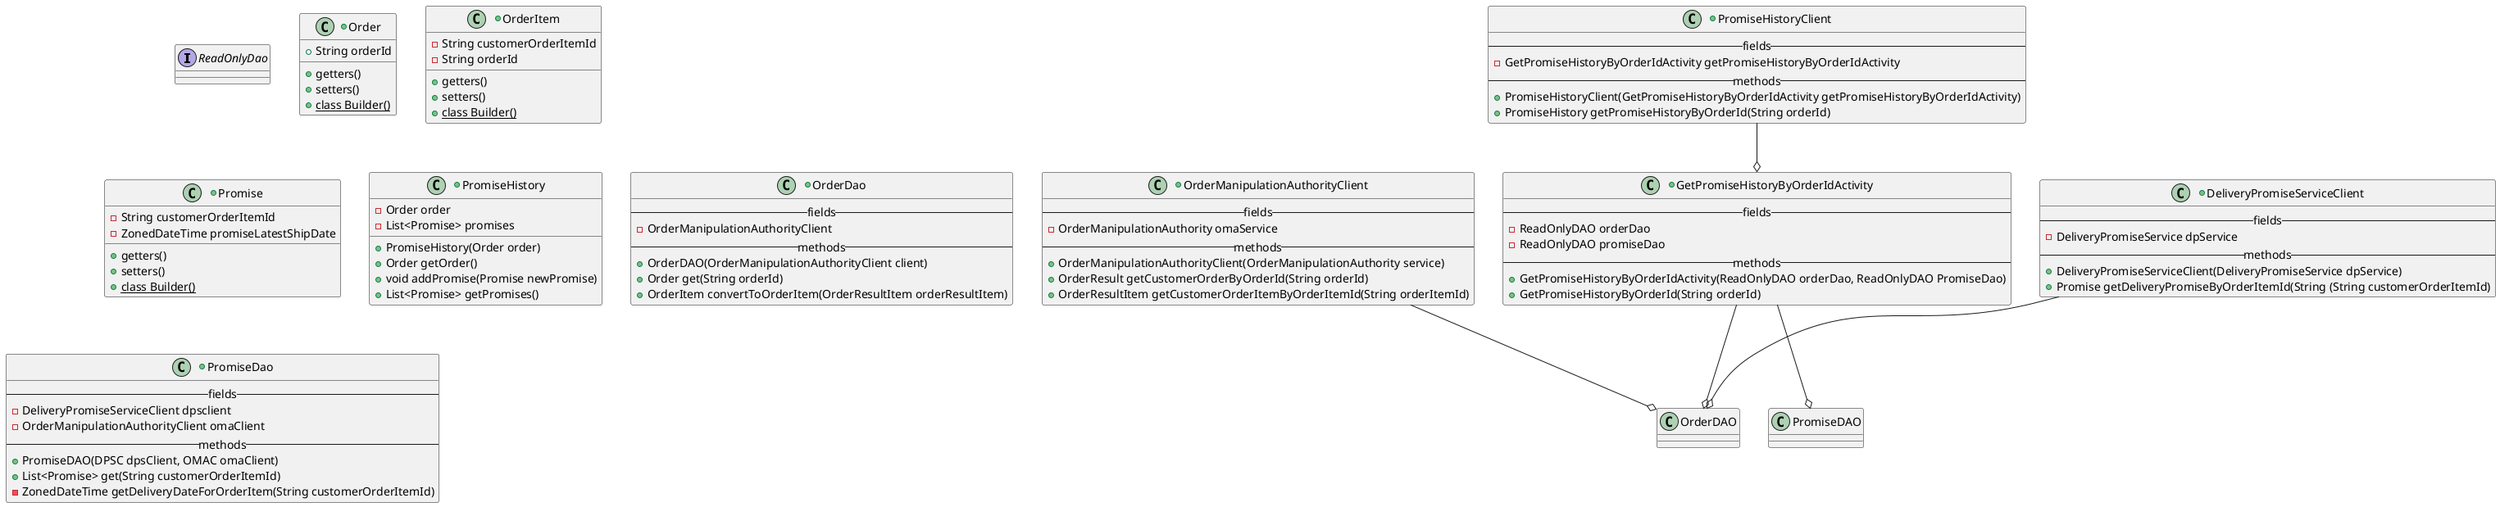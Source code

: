 @startuml
'https://plantuml.com/class-diagram'

interface ReadOnlyDao

+class Order {
    +String orderId
    +getters()
    +setters()
    +{static} class Builder()
}

+class OrderItem {
    -String customerOrderItemId
    -String orderId
    +getters()
    +setters()
    +{static} class Builder()
}

+class Promise {
    -String customerOrderItemId
    -ZonedDateTime promiseLatestShipDate
    +getters()
    +setters()
    +{static} class Builder()
}

+class PromiseHistory {
    -Order order
    -List<Promise> promises
    +PromiseHistory(Order order)
    +Order getOrder()
    +void addPromise(Promise newPromise)
    +List<Promise> getPromises()
}

+class PromiseHistoryClient {
    --fields--
    -GetPromiseHistoryByOrderIdActivity getPromiseHistoryByOrderIdActivity
    --methods--
    +PromiseHistoryClient(GetPromiseHistoryByOrderIdActivity getPromiseHistoryByOrderIdActivity)
    +PromiseHistory getPromiseHistoryByOrderId(String orderId)
}

+class GetPromiseHistoryByOrderIdActivity {
    --fields--
    -ReadOnlyDAO orderDao
    -ReadOnlyDAO promiseDao
    --methods--
    +GetPromiseHistoryByOrderIdActivity(ReadOnlyDAO orderDao, ReadOnlyDAO PromiseDao)
    +GetPromiseHistoryByOrderId(String orderId)
}

+class OrderDao {
    --fields--
    -OrderManipulationAuthorityClient
    --methods--
    +OrderDAO(OrderManipulationAuthorityClient client)
    +Order get(String orderId)
    +OrderItem convertToOrderItem(OrderResultItem orderResultItem)
}

+class PromiseDao {
    --fields--
    -DeliveryPromiseServiceClient dpsclient
    -OrderManipulationAuthorityClient omaClient
    --methods--
    +PromiseDAO(DPSC dpsClient, OMAC omaClient)
    +List<Promise> get(String customerOrderItemId)
    -ZonedDateTime getDeliveryDateForOrderItem(String customerOrderItemId)
}

+class OrderManipulationAuthorityClient {
    --fields--
    -OrderManipulationAuthority omaService
    --methods--
    +OrderManipulationAuthorityClient(OrderManipulationAuthority service)
    +OrderResult getCustomerOrderByOrderId(String orderId)
    +OrderResultItem getCustomerOrderItemByOrderItemId(String orderItemId)
}

+class DeliveryPromiseServiceClient {
    --fields--
    -DeliveryPromiseService dpService
    --methods--
    +DeliveryPromiseServiceClient(DeliveryPromiseService dpService)
    +Promise getDeliveryPromiseByOrderItemId(String (String customerOrderItemId)
}







PromiseHistoryClient --o GetPromiseHistoryByOrderIdActivity
DeliveryPromiseServiceClient --o OrderDAO
GetPromiseHistoryByOrderIdActivity --o PromiseDAO
GetPromiseHistoryByOrderIdActivity --o OrderDAO
OrderManipulationAuthorityClient --o OrderDAO

@enduml